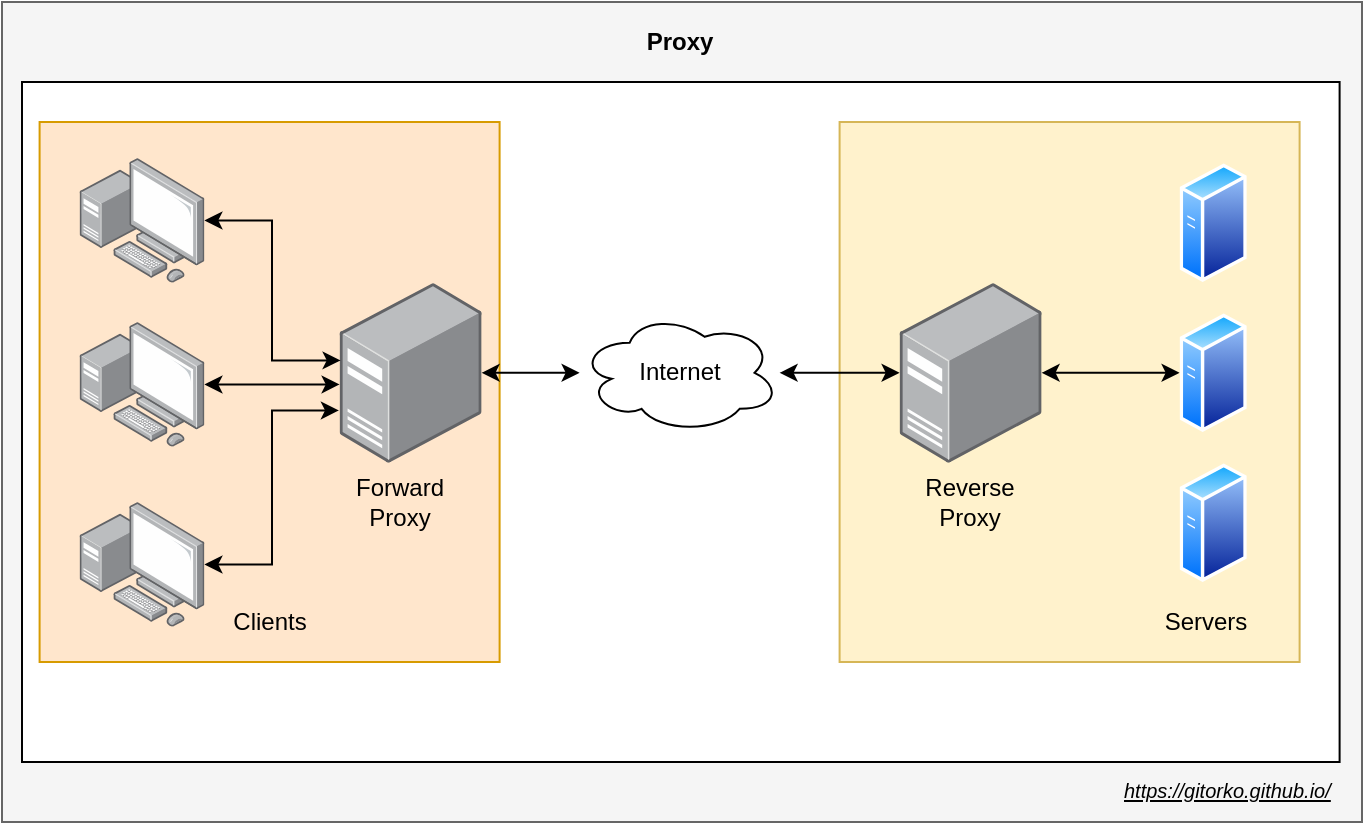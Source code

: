 <mxfile version="12.6.5" type="device"><diagram id="mp79pqPlcSW2mop6cnmi" name="Page-1"><mxGraphModel dx="1106" dy="852" grid="1" gridSize="10" guides="1" tooltips="1" connect="1" arrows="1" fold="1" page="1" pageScale="1" pageWidth="500" pageHeight="1200" math="0" shadow="0"><root><mxCell id="0"/><mxCell id="1" parent="0"/><mxCell id="7KJKIs-uDPf9iQQK7r_n-1" value="" style="rounded=0;whiteSpace=wrap;html=1;fillColor=#f5f5f5;strokeColor=#666666;fontColor=#333333;" vertex="1" parent="1"><mxGeometry x="20" y="60" width="680" height="410" as="geometry"/></mxCell><mxCell id="ciVHg6exGuYLlR_M-RI--24" value="" style="rounded=0;whiteSpace=wrap;html=1;" parent="1" vertex="1"><mxGeometry x="30" y="100" width="658.8" height="340" as="geometry"/></mxCell><mxCell id="ciVHg6exGuYLlR_M-RI--14" value="" style="rounded=0;whiteSpace=wrap;html=1;fillColor=#ffe6cc;strokeColor=#d79b00;" parent="1" vertex="1"><mxGeometry x="38.8" y="120" width="230" height="270" as="geometry"/></mxCell><mxCell id="ciVHg6exGuYLlR_M-RI--7" value="" style="edgeStyle=orthogonalEdgeStyle;rounded=0;orthogonalLoop=1;jettySize=auto;html=1;startArrow=classic;startFill=1;" parent="1" source="ciVHg6exGuYLlR_M-RI--1" target="ciVHg6exGuYLlR_M-RI--6" edge="1"><mxGeometry relative="1" as="geometry"/></mxCell><mxCell id="ciVHg6exGuYLlR_M-RI--1" value="" style="points=[];aspect=fixed;html=1;align=center;shadow=0;dashed=0;image;image=img/lib/allied_telesis/computer_and_terminals/Server_Desktop.svg;" parent="1" vertex="1"><mxGeometry x="188.8" y="200.4" width="71" height="90" as="geometry"/></mxCell><mxCell id="ciVHg6exGuYLlR_M-RI--11" style="edgeStyle=orthogonalEdgeStyle;rounded=0;orthogonalLoop=1;jettySize=auto;html=1;entryX=0.007;entryY=0.431;entryDx=0;entryDy=0;entryPerimeter=0;startArrow=classic;startFill=1;" parent="1" source="ciVHg6exGuYLlR_M-RI--2" target="ciVHg6exGuYLlR_M-RI--1" edge="1"><mxGeometry relative="1" as="geometry"/></mxCell><mxCell id="ciVHg6exGuYLlR_M-RI--2" value="" style="points=[];aspect=fixed;html=1;align=center;shadow=0;dashed=0;image;image=img/lib/allied_telesis/computer_and_terminals/Personal_Computer_with_Server.svg;" parent="1" vertex="1"><mxGeometry x="58.8" y="138" width="62.4" height="62.4" as="geometry"/></mxCell><mxCell id="ciVHg6exGuYLlR_M-RI--9" value="" style="edgeStyle=orthogonalEdgeStyle;rounded=0;orthogonalLoop=1;jettySize=auto;html=1;startArrow=classic;startFill=1;" parent="1" source="ciVHg6exGuYLlR_M-RI--3" target="ciVHg6exGuYLlR_M-RI--1" edge="1"><mxGeometry relative="1" as="geometry"><Array as="points"><mxPoint x="168.8" y="251"/><mxPoint x="168.8" y="251"/></Array></mxGeometry></mxCell><mxCell id="ciVHg6exGuYLlR_M-RI--3" value="" style="points=[];aspect=fixed;html=1;align=center;shadow=0;dashed=0;image;image=img/lib/allied_telesis/computer_and_terminals/Personal_Computer_with_Server.svg;" parent="1" vertex="1"><mxGeometry x="58.8" y="220" width="62.4" height="62.4" as="geometry"/></mxCell><mxCell id="ciVHg6exGuYLlR_M-RI--10" style="edgeStyle=orthogonalEdgeStyle;rounded=0;orthogonalLoop=1;jettySize=auto;html=1;entryX=-0.005;entryY=0.709;entryDx=0;entryDy=0;entryPerimeter=0;startArrow=classic;startFill=1;" parent="1" source="ciVHg6exGuYLlR_M-RI--4" target="ciVHg6exGuYLlR_M-RI--1" edge="1"><mxGeometry relative="1" as="geometry"/></mxCell><mxCell id="ciVHg6exGuYLlR_M-RI--4" value="" style="points=[];aspect=fixed;html=1;align=center;shadow=0;dashed=0;image;image=img/lib/allied_telesis/computer_and_terminals/Personal_Computer_with_Server.svg;" parent="1" vertex="1"><mxGeometry x="58.8" y="310" width="62.4" height="62.4" as="geometry"/></mxCell><mxCell id="ciVHg6exGuYLlR_M-RI--6" value="Internet" style="ellipse;shape=cloud;whiteSpace=wrap;html=1;align=center;" parent="1" vertex="1"><mxGeometry x="308.8" y="215.4" width="100" height="60" as="geometry"/></mxCell><mxCell id="ciVHg6exGuYLlR_M-RI--12" value="Clients" style="text;html=1;strokeColor=none;fillColor=none;align=center;verticalAlign=middle;whiteSpace=wrap;rounded=0;" parent="1" vertex="1"><mxGeometry x="133.8" y="360" width="40" height="20" as="geometry"/></mxCell><mxCell id="ciVHg6exGuYLlR_M-RI--13" value="Forward Proxy" style="text;html=1;strokeColor=none;fillColor=none;align=center;verticalAlign=middle;whiteSpace=wrap;rounded=0;" parent="1" vertex="1"><mxGeometry x="198.8" y="300" width="40" height="20" as="geometry"/></mxCell><mxCell id="ciVHg6exGuYLlR_M-RI--15" value="" style="rounded=0;whiteSpace=wrap;html=1;fillColor=#fff2cc;strokeColor=#d6b656;" parent="1" vertex="1"><mxGeometry x="438.8" y="120" width="230" height="270" as="geometry"/></mxCell><mxCell id="ciVHg6exGuYLlR_M-RI--17" value="" style="edgeStyle=orthogonalEdgeStyle;rounded=0;orthogonalLoop=1;jettySize=auto;html=1;startArrow=classic;startFill=1;" parent="1" source="ciVHg6exGuYLlR_M-RI--16" target="ciVHg6exGuYLlR_M-RI--6" edge="1"><mxGeometry relative="1" as="geometry"/></mxCell><mxCell id="ciVHg6exGuYLlR_M-RI--21" value="" style="edgeStyle=orthogonalEdgeStyle;rounded=0;orthogonalLoop=1;jettySize=auto;html=1;startArrow=classic;startFill=1;" parent="1" source="ciVHg6exGuYLlR_M-RI--16" target="ciVHg6exGuYLlR_M-RI--19" edge="1"><mxGeometry relative="1" as="geometry"/></mxCell><mxCell id="ciVHg6exGuYLlR_M-RI--16" value="" style="points=[];aspect=fixed;html=1;align=center;shadow=0;dashed=0;image;image=img/lib/allied_telesis/computer_and_terminals/Server_Desktop.svg;" parent="1" vertex="1"><mxGeometry x="468.8" y="200.4" width="71" height="90" as="geometry"/></mxCell><mxCell id="ciVHg6exGuYLlR_M-RI--18" value="" style="aspect=fixed;perimeter=ellipsePerimeter;html=1;align=center;shadow=0;dashed=0;spacingTop=3;image;image=img/lib/active_directory/generic_server.svg;" parent="1" vertex="1"><mxGeometry x="608.8" y="140.4" width="33.6" height="60" as="geometry"/></mxCell><mxCell id="ciVHg6exGuYLlR_M-RI--19" value="" style="aspect=fixed;perimeter=ellipsePerimeter;html=1;align=center;shadow=0;dashed=0;spacingTop=3;image;image=img/lib/active_directory/generic_server.svg;" parent="1" vertex="1"><mxGeometry x="608.8" y="215.4" width="33.6" height="60" as="geometry"/></mxCell><mxCell id="ciVHg6exGuYLlR_M-RI--20" value="" style="aspect=fixed;perimeter=ellipsePerimeter;html=1;align=center;shadow=0;dashed=0;spacingTop=3;image;image=img/lib/active_directory/generic_server.svg;" parent="1" vertex="1"><mxGeometry x="608.8" y="290.4" width="33.6" height="60" as="geometry"/></mxCell><mxCell id="ciVHg6exGuYLlR_M-RI--22" value="Reverse Proxy" style="text;html=1;strokeColor=none;fillColor=none;align=center;verticalAlign=middle;whiteSpace=wrap;rounded=0;" parent="1" vertex="1"><mxGeometry x="484.3" y="300" width="40" height="20" as="geometry"/></mxCell><mxCell id="ciVHg6exGuYLlR_M-RI--23" value="Servers" style="text;html=1;strokeColor=none;fillColor=none;align=center;verticalAlign=middle;whiteSpace=wrap;rounded=0;" parent="1" vertex="1"><mxGeometry x="602.4" y="360" width="40" height="20" as="geometry"/></mxCell><UserObject label="&lt;i&gt;&lt;u&gt;&lt;font style=&quot;font-size: 10px&quot;&gt;https://gitorko.github.io/&lt;/font&gt;&lt;/u&gt;&lt;/i&gt;" link="https://gitorko.github.io/" id="ciVHg6exGuYLlR_M-RI--25"><mxCell style="text;html=1;" parent="1" vertex="1"><mxGeometry x="578.8" y="440" width="110" height="30" as="geometry"/></mxCell></UserObject><mxCell id="7KJKIs-uDPf9iQQK7r_n-2" value="Proxy" style="text;html=1;strokeColor=none;fillColor=none;align=center;verticalAlign=middle;whiteSpace=wrap;rounded=0;fontStyle=1" vertex="1" parent="1"><mxGeometry x="339" y="70" width="40" height="20" as="geometry"/></mxCell></root></mxGraphModel></diagram></mxfile>